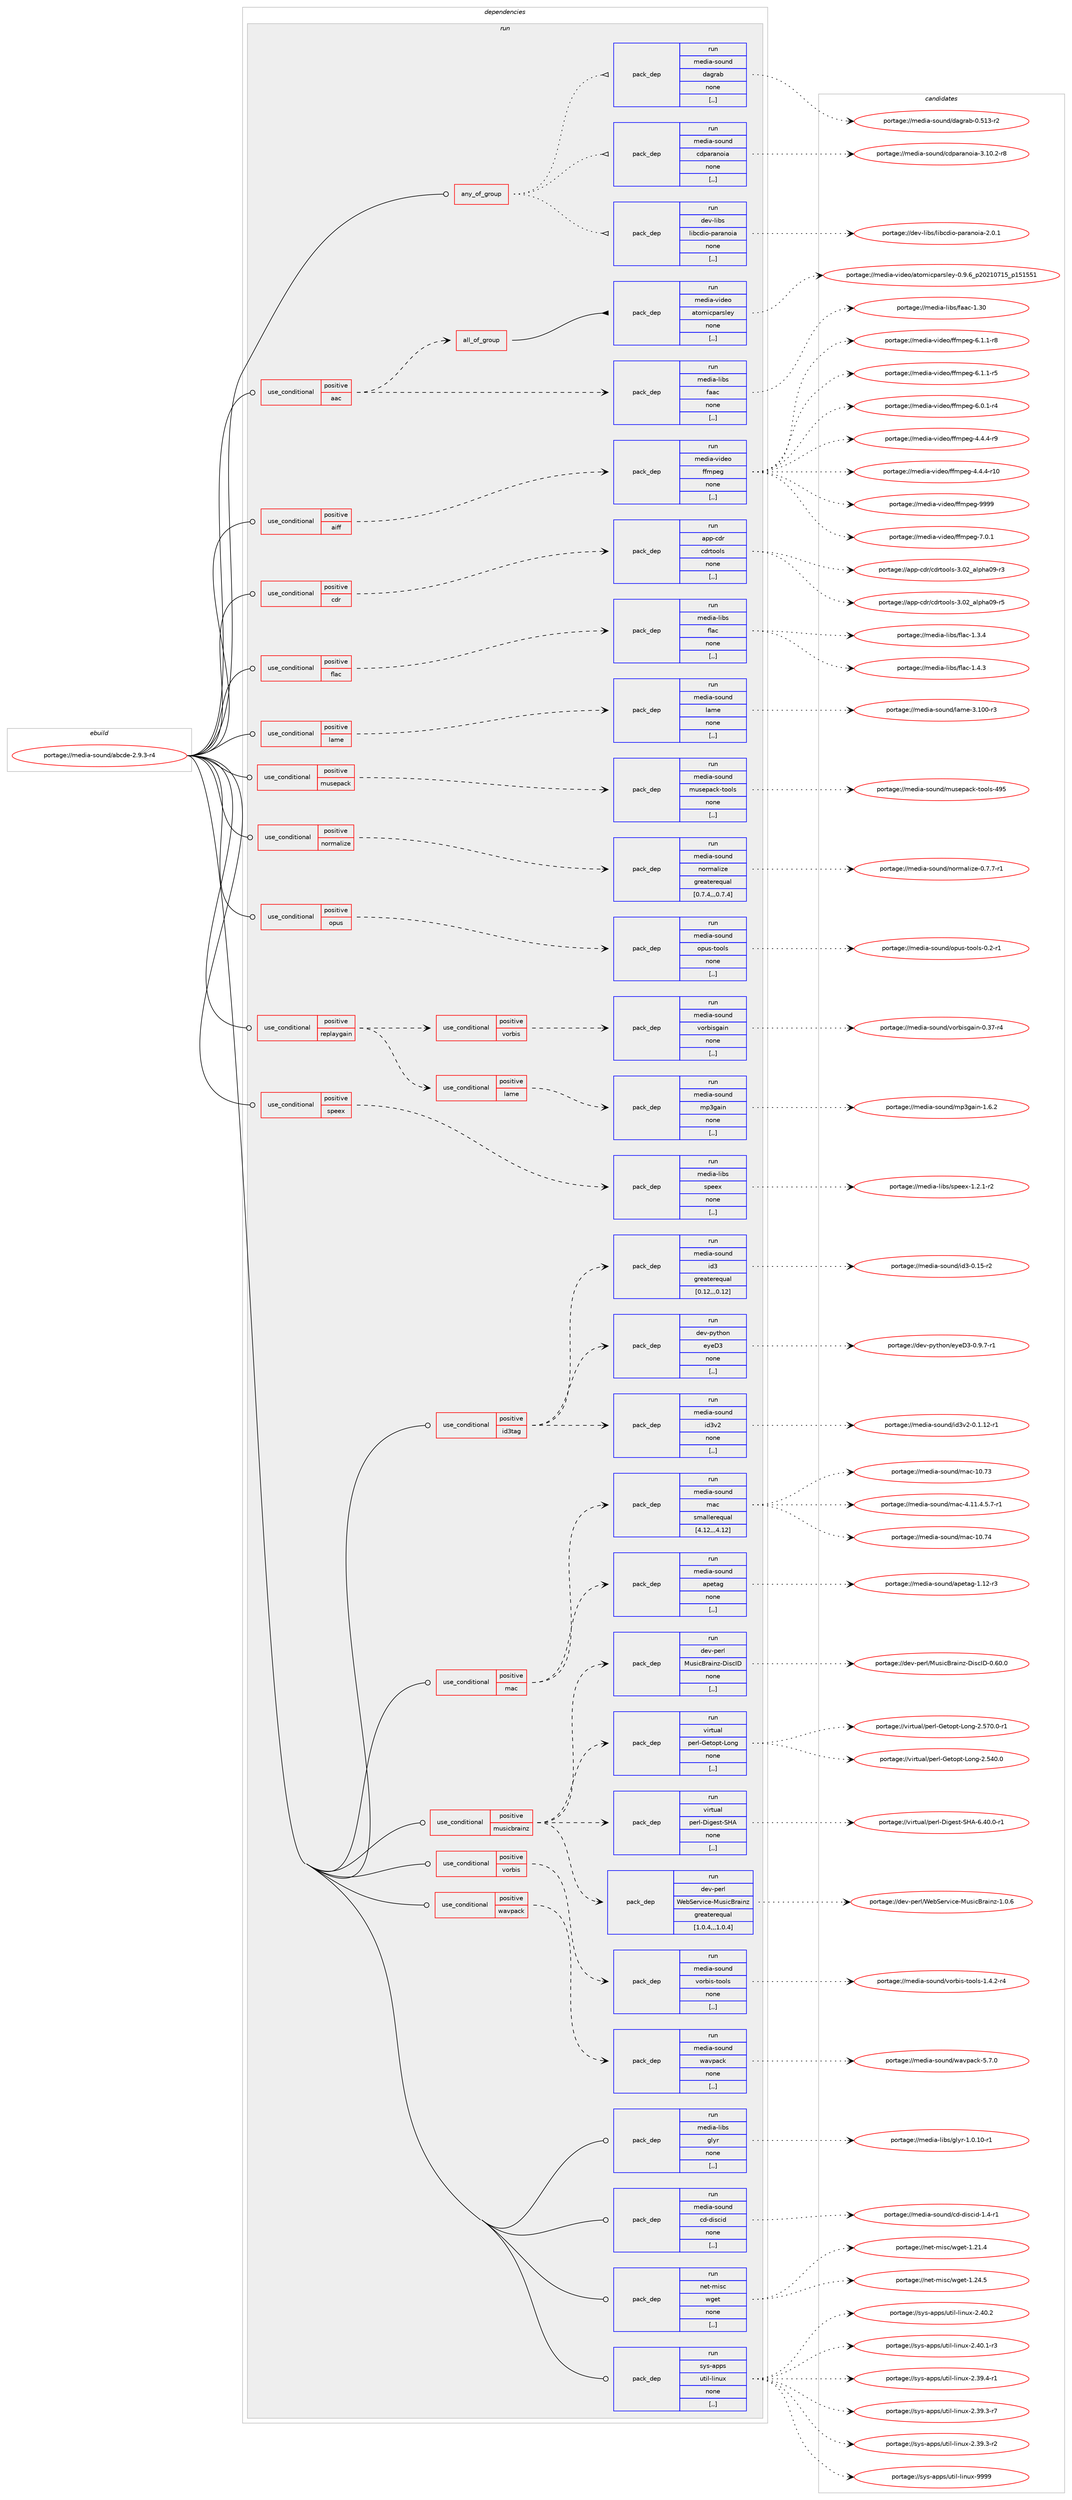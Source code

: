 digraph prolog {

# *************
# Graph options
# *************

newrank=true;
concentrate=true;
compound=true;
graph [rankdir=LR,fontname=Helvetica,fontsize=10,ranksep=1.5];#, ranksep=2.5, nodesep=0.2];
edge  [arrowhead=vee];
node  [fontname=Helvetica,fontsize=10];

# **********
# The ebuild
# **********

subgraph cluster_leftcol {
color=gray;
label=<<i>ebuild</i>>;
id [label="portage://media-sound/abcde-2.9.3-r4", color=red, width=4, href="../media-sound/abcde-2.9.3-r4.svg"];
}

# ****************
# The dependencies
# ****************

subgraph cluster_midcol {
color=gray;
label=<<i>dependencies</i>>;
subgraph cluster_compile {
fillcolor="#eeeeee";
style=filled;
label=<<i>compile</i>>;
}
subgraph cluster_compileandrun {
fillcolor="#eeeeee";
style=filled;
label=<<i>compile and run</i>>;
}
subgraph cluster_run {
fillcolor="#eeeeee";
style=filled;
label=<<i>run</i>>;
subgraph any2245 {
dependency311021 [label=<<TABLE BORDER="0" CELLBORDER="1" CELLSPACING="0" CELLPADDING="4"><TR><TD CELLPADDING="10">any_of_group</TD></TR></TABLE>>, shape=none, color=red];subgraph pack229944 {
dependency311022 [label=<<TABLE BORDER="0" CELLBORDER="1" CELLSPACING="0" CELLPADDING="4" WIDTH="220"><TR><TD ROWSPAN="6" CELLPADDING="30">pack_dep</TD></TR><TR><TD WIDTH="110">run</TD></TR><TR><TD>dev-libs</TD></TR><TR><TD>libcdio-paranoia</TD></TR><TR><TD>none</TD></TR><TR><TD>[,,]</TD></TR></TABLE>>, shape=none, color=blue];
}
dependency311021:e -> dependency311022:w [weight=20,style="dotted",arrowhead="oinv"];
subgraph pack229945 {
dependency311023 [label=<<TABLE BORDER="0" CELLBORDER="1" CELLSPACING="0" CELLPADDING="4" WIDTH="220"><TR><TD ROWSPAN="6" CELLPADDING="30">pack_dep</TD></TR><TR><TD WIDTH="110">run</TD></TR><TR><TD>media-sound</TD></TR><TR><TD>cdparanoia</TD></TR><TR><TD>none</TD></TR><TR><TD>[,,]</TD></TR></TABLE>>, shape=none, color=blue];
}
dependency311021:e -> dependency311023:w [weight=20,style="dotted",arrowhead="oinv"];
subgraph pack229946 {
dependency311024 [label=<<TABLE BORDER="0" CELLBORDER="1" CELLSPACING="0" CELLPADDING="4" WIDTH="220"><TR><TD ROWSPAN="6" CELLPADDING="30">pack_dep</TD></TR><TR><TD WIDTH="110">run</TD></TR><TR><TD>media-sound</TD></TR><TR><TD>dagrab</TD></TR><TR><TD>none</TD></TR><TR><TD>[,,]</TD></TR></TABLE>>, shape=none, color=blue];
}
dependency311021:e -> dependency311024:w [weight=20,style="dotted",arrowhead="oinv"];
}
id:e -> dependency311021:w [weight=20,style="solid",arrowhead="odot"];
subgraph cond78661 {
dependency311025 [label=<<TABLE BORDER="0" CELLBORDER="1" CELLSPACING="0" CELLPADDING="4"><TR><TD ROWSPAN="3" CELLPADDING="10">use_conditional</TD></TR><TR><TD>positive</TD></TR><TR><TD>aac</TD></TR></TABLE>>, shape=none, color=red];
subgraph pack229947 {
dependency311026 [label=<<TABLE BORDER="0" CELLBORDER="1" CELLSPACING="0" CELLPADDING="4" WIDTH="220"><TR><TD ROWSPAN="6" CELLPADDING="30">pack_dep</TD></TR><TR><TD WIDTH="110">run</TD></TR><TR><TD>media-libs</TD></TR><TR><TD>faac</TD></TR><TR><TD>none</TD></TR><TR><TD>[,,]</TD></TR></TABLE>>, shape=none, color=blue];
}
dependency311025:e -> dependency311026:w [weight=20,style="dashed",arrowhead="vee"];
subgraph all174 {
dependency311027 [label=<<TABLE BORDER="0" CELLBORDER="1" CELLSPACING="0" CELLPADDING="4"><TR><TD CELLPADDING="10">all_of_group</TD></TR></TABLE>>, shape=none, color=red];subgraph pack229948 {
dependency311028 [label=<<TABLE BORDER="0" CELLBORDER="1" CELLSPACING="0" CELLPADDING="4" WIDTH="220"><TR><TD ROWSPAN="6" CELLPADDING="30">pack_dep</TD></TR><TR><TD WIDTH="110">run</TD></TR><TR><TD>media-video</TD></TR><TR><TD>atomicparsley</TD></TR><TR><TD>none</TD></TR><TR><TD>[,,]</TD></TR></TABLE>>, shape=none, color=blue];
}
dependency311027:e -> dependency311028:w [weight=20,style="solid",arrowhead="inv"];
}
dependency311025:e -> dependency311027:w [weight=20,style="dashed",arrowhead="vee"];
}
id:e -> dependency311025:w [weight=20,style="solid",arrowhead="odot"];
subgraph cond78662 {
dependency311029 [label=<<TABLE BORDER="0" CELLBORDER="1" CELLSPACING="0" CELLPADDING="4"><TR><TD ROWSPAN="3" CELLPADDING="10">use_conditional</TD></TR><TR><TD>positive</TD></TR><TR><TD>aiff</TD></TR></TABLE>>, shape=none, color=red];
subgraph pack229949 {
dependency311030 [label=<<TABLE BORDER="0" CELLBORDER="1" CELLSPACING="0" CELLPADDING="4" WIDTH="220"><TR><TD ROWSPAN="6" CELLPADDING="30">pack_dep</TD></TR><TR><TD WIDTH="110">run</TD></TR><TR><TD>media-video</TD></TR><TR><TD>ffmpeg</TD></TR><TR><TD>none</TD></TR><TR><TD>[,,]</TD></TR></TABLE>>, shape=none, color=blue];
}
dependency311029:e -> dependency311030:w [weight=20,style="dashed",arrowhead="vee"];
}
id:e -> dependency311029:w [weight=20,style="solid",arrowhead="odot"];
subgraph cond78663 {
dependency311031 [label=<<TABLE BORDER="0" CELLBORDER="1" CELLSPACING="0" CELLPADDING="4"><TR><TD ROWSPAN="3" CELLPADDING="10">use_conditional</TD></TR><TR><TD>positive</TD></TR><TR><TD>cdr</TD></TR></TABLE>>, shape=none, color=red];
subgraph pack229950 {
dependency311032 [label=<<TABLE BORDER="0" CELLBORDER="1" CELLSPACING="0" CELLPADDING="4" WIDTH="220"><TR><TD ROWSPAN="6" CELLPADDING="30">pack_dep</TD></TR><TR><TD WIDTH="110">run</TD></TR><TR><TD>app-cdr</TD></TR><TR><TD>cdrtools</TD></TR><TR><TD>none</TD></TR><TR><TD>[,,]</TD></TR></TABLE>>, shape=none, color=blue];
}
dependency311031:e -> dependency311032:w [weight=20,style="dashed",arrowhead="vee"];
}
id:e -> dependency311031:w [weight=20,style="solid",arrowhead="odot"];
subgraph cond78664 {
dependency311033 [label=<<TABLE BORDER="0" CELLBORDER="1" CELLSPACING="0" CELLPADDING="4"><TR><TD ROWSPAN="3" CELLPADDING="10">use_conditional</TD></TR><TR><TD>positive</TD></TR><TR><TD>flac</TD></TR></TABLE>>, shape=none, color=red];
subgraph pack229951 {
dependency311034 [label=<<TABLE BORDER="0" CELLBORDER="1" CELLSPACING="0" CELLPADDING="4" WIDTH="220"><TR><TD ROWSPAN="6" CELLPADDING="30">pack_dep</TD></TR><TR><TD WIDTH="110">run</TD></TR><TR><TD>media-libs</TD></TR><TR><TD>flac</TD></TR><TR><TD>none</TD></TR><TR><TD>[,,]</TD></TR></TABLE>>, shape=none, color=blue];
}
dependency311033:e -> dependency311034:w [weight=20,style="dashed",arrowhead="vee"];
}
id:e -> dependency311033:w [weight=20,style="solid",arrowhead="odot"];
subgraph cond78665 {
dependency311035 [label=<<TABLE BORDER="0" CELLBORDER="1" CELLSPACING="0" CELLPADDING="4"><TR><TD ROWSPAN="3" CELLPADDING="10">use_conditional</TD></TR><TR><TD>positive</TD></TR><TR><TD>id3tag</TD></TR></TABLE>>, shape=none, color=red];
subgraph pack229952 {
dependency311036 [label=<<TABLE BORDER="0" CELLBORDER="1" CELLSPACING="0" CELLPADDING="4" WIDTH="220"><TR><TD ROWSPAN="6" CELLPADDING="30">pack_dep</TD></TR><TR><TD WIDTH="110">run</TD></TR><TR><TD>dev-python</TD></TR><TR><TD>eyeD3</TD></TR><TR><TD>none</TD></TR><TR><TD>[,,]</TD></TR></TABLE>>, shape=none, color=blue];
}
dependency311035:e -> dependency311036:w [weight=20,style="dashed",arrowhead="vee"];
subgraph pack229953 {
dependency311037 [label=<<TABLE BORDER="0" CELLBORDER="1" CELLSPACING="0" CELLPADDING="4" WIDTH="220"><TR><TD ROWSPAN="6" CELLPADDING="30">pack_dep</TD></TR><TR><TD WIDTH="110">run</TD></TR><TR><TD>media-sound</TD></TR><TR><TD>id3</TD></TR><TR><TD>greaterequal</TD></TR><TR><TD>[0.12,,,0.12]</TD></TR></TABLE>>, shape=none, color=blue];
}
dependency311035:e -> dependency311037:w [weight=20,style="dashed",arrowhead="vee"];
subgraph pack229954 {
dependency311038 [label=<<TABLE BORDER="0" CELLBORDER="1" CELLSPACING="0" CELLPADDING="4" WIDTH="220"><TR><TD ROWSPAN="6" CELLPADDING="30">pack_dep</TD></TR><TR><TD WIDTH="110">run</TD></TR><TR><TD>media-sound</TD></TR><TR><TD>id3v2</TD></TR><TR><TD>none</TD></TR><TR><TD>[,,]</TD></TR></TABLE>>, shape=none, color=blue];
}
dependency311035:e -> dependency311038:w [weight=20,style="dashed",arrowhead="vee"];
}
id:e -> dependency311035:w [weight=20,style="solid",arrowhead="odot"];
subgraph cond78666 {
dependency311039 [label=<<TABLE BORDER="0" CELLBORDER="1" CELLSPACING="0" CELLPADDING="4"><TR><TD ROWSPAN="3" CELLPADDING="10">use_conditional</TD></TR><TR><TD>positive</TD></TR><TR><TD>lame</TD></TR></TABLE>>, shape=none, color=red];
subgraph pack229955 {
dependency311040 [label=<<TABLE BORDER="0" CELLBORDER="1" CELLSPACING="0" CELLPADDING="4" WIDTH="220"><TR><TD ROWSPAN="6" CELLPADDING="30">pack_dep</TD></TR><TR><TD WIDTH="110">run</TD></TR><TR><TD>media-sound</TD></TR><TR><TD>lame</TD></TR><TR><TD>none</TD></TR><TR><TD>[,,]</TD></TR></TABLE>>, shape=none, color=blue];
}
dependency311039:e -> dependency311040:w [weight=20,style="dashed",arrowhead="vee"];
}
id:e -> dependency311039:w [weight=20,style="solid",arrowhead="odot"];
subgraph cond78667 {
dependency311041 [label=<<TABLE BORDER="0" CELLBORDER="1" CELLSPACING="0" CELLPADDING="4"><TR><TD ROWSPAN="3" CELLPADDING="10">use_conditional</TD></TR><TR><TD>positive</TD></TR><TR><TD>mac</TD></TR></TABLE>>, shape=none, color=red];
subgraph pack229956 {
dependency311042 [label=<<TABLE BORDER="0" CELLBORDER="1" CELLSPACING="0" CELLPADDING="4" WIDTH="220"><TR><TD ROWSPAN="6" CELLPADDING="30">pack_dep</TD></TR><TR><TD WIDTH="110">run</TD></TR><TR><TD>media-sound</TD></TR><TR><TD>apetag</TD></TR><TR><TD>none</TD></TR><TR><TD>[,,]</TD></TR></TABLE>>, shape=none, color=blue];
}
dependency311041:e -> dependency311042:w [weight=20,style="dashed",arrowhead="vee"];
subgraph pack229957 {
dependency311043 [label=<<TABLE BORDER="0" CELLBORDER="1" CELLSPACING="0" CELLPADDING="4" WIDTH="220"><TR><TD ROWSPAN="6" CELLPADDING="30">pack_dep</TD></TR><TR><TD WIDTH="110">run</TD></TR><TR><TD>media-sound</TD></TR><TR><TD>mac</TD></TR><TR><TD>smallerequal</TD></TR><TR><TD>[4.12,,,4.12]</TD></TR></TABLE>>, shape=none, color=blue];
}
dependency311041:e -> dependency311043:w [weight=20,style="dashed",arrowhead="vee"];
}
id:e -> dependency311041:w [weight=20,style="solid",arrowhead="odot"];
subgraph cond78668 {
dependency311044 [label=<<TABLE BORDER="0" CELLBORDER="1" CELLSPACING="0" CELLPADDING="4"><TR><TD ROWSPAN="3" CELLPADDING="10">use_conditional</TD></TR><TR><TD>positive</TD></TR><TR><TD>musepack</TD></TR></TABLE>>, shape=none, color=red];
subgraph pack229958 {
dependency311045 [label=<<TABLE BORDER="0" CELLBORDER="1" CELLSPACING="0" CELLPADDING="4" WIDTH="220"><TR><TD ROWSPAN="6" CELLPADDING="30">pack_dep</TD></TR><TR><TD WIDTH="110">run</TD></TR><TR><TD>media-sound</TD></TR><TR><TD>musepack-tools</TD></TR><TR><TD>none</TD></TR><TR><TD>[,,]</TD></TR></TABLE>>, shape=none, color=blue];
}
dependency311044:e -> dependency311045:w [weight=20,style="dashed",arrowhead="vee"];
}
id:e -> dependency311044:w [weight=20,style="solid",arrowhead="odot"];
subgraph cond78669 {
dependency311046 [label=<<TABLE BORDER="0" CELLBORDER="1" CELLSPACING="0" CELLPADDING="4"><TR><TD ROWSPAN="3" CELLPADDING="10">use_conditional</TD></TR><TR><TD>positive</TD></TR><TR><TD>musicbrainz</TD></TR></TABLE>>, shape=none, color=red];
subgraph pack229959 {
dependency311047 [label=<<TABLE BORDER="0" CELLBORDER="1" CELLSPACING="0" CELLPADDING="4" WIDTH="220"><TR><TD ROWSPAN="6" CELLPADDING="30">pack_dep</TD></TR><TR><TD WIDTH="110">run</TD></TR><TR><TD>dev-perl</TD></TR><TR><TD>MusicBrainz-DiscID</TD></TR><TR><TD>none</TD></TR><TR><TD>[,,]</TD></TR></TABLE>>, shape=none, color=blue];
}
dependency311046:e -> dependency311047:w [weight=20,style="dashed",arrowhead="vee"];
subgraph pack229960 {
dependency311048 [label=<<TABLE BORDER="0" CELLBORDER="1" CELLSPACING="0" CELLPADDING="4" WIDTH="220"><TR><TD ROWSPAN="6" CELLPADDING="30">pack_dep</TD></TR><TR><TD WIDTH="110">run</TD></TR><TR><TD>dev-perl</TD></TR><TR><TD>WebService-MusicBrainz</TD></TR><TR><TD>greaterequal</TD></TR><TR><TD>[1.0.4,,,1.0.4]</TD></TR></TABLE>>, shape=none, color=blue];
}
dependency311046:e -> dependency311048:w [weight=20,style="dashed",arrowhead="vee"];
subgraph pack229961 {
dependency311049 [label=<<TABLE BORDER="0" CELLBORDER="1" CELLSPACING="0" CELLPADDING="4" WIDTH="220"><TR><TD ROWSPAN="6" CELLPADDING="30">pack_dep</TD></TR><TR><TD WIDTH="110">run</TD></TR><TR><TD>virtual</TD></TR><TR><TD>perl-Digest-SHA</TD></TR><TR><TD>none</TD></TR><TR><TD>[,,]</TD></TR></TABLE>>, shape=none, color=blue];
}
dependency311046:e -> dependency311049:w [weight=20,style="dashed",arrowhead="vee"];
subgraph pack229962 {
dependency311050 [label=<<TABLE BORDER="0" CELLBORDER="1" CELLSPACING="0" CELLPADDING="4" WIDTH="220"><TR><TD ROWSPAN="6" CELLPADDING="30">pack_dep</TD></TR><TR><TD WIDTH="110">run</TD></TR><TR><TD>virtual</TD></TR><TR><TD>perl-Getopt-Long</TD></TR><TR><TD>none</TD></TR><TR><TD>[,,]</TD></TR></TABLE>>, shape=none, color=blue];
}
dependency311046:e -> dependency311050:w [weight=20,style="dashed",arrowhead="vee"];
}
id:e -> dependency311046:w [weight=20,style="solid",arrowhead="odot"];
subgraph cond78670 {
dependency311051 [label=<<TABLE BORDER="0" CELLBORDER="1" CELLSPACING="0" CELLPADDING="4"><TR><TD ROWSPAN="3" CELLPADDING="10">use_conditional</TD></TR><TR><TD>positive</TD></TR><TR><TD>normalize</TD></TR></TABLE>>, shape=none, color=red];
subgraph pack229963 {
dependency311052 [label=<<TABLE BORDER="0" CELLBORDER="1" CELLSPACING="0" CELLPADDING="4" WIDTH="220"><TR><TD ROWSPAN="6" CELLPADDING="30">pack_dep</TD></TR><TR><TD WIDTH="110">run</TD></TR><TR><TD>media-sound</TD></TR><TR><TD>normalize</TD></TR><TR><TD>greaterequal</TD></TR><TR><TD>[0.7.4,,,0.7.4]</TD></TR></TABLE>>, shape=none, color=blue];
}
dependency311051:e -> dependency311052:w [weight=20,style="dashed",arrowhead="vee"];
}
id:e -> dependency311051:w [weight=20,style="solid",arrowhead="odot"];
subgraph cond78671 {
dependency311053 [label=<<TABLE BORDER="0" CELLBORDER="1" CELLSPACING="0" CELLPADDING="4"><TR><TD ROWSPAN="3" CELLPADDING="10">use_conditional</TD></TR><TR><TD>positive</TD></TR><TR><TD>opus</TD></TR></TABLE>>, shape=none, color=red];
subgraph pack229964 {
dependency311054 [label=<<TABLE BORDER="0" CELLBORDER="1" CELLSPACING="0" CELLPADDING="4" WIDTH="220"><TR><TD ROWSPAN="6" CELLPADDING="30">pack_dep</TD></TR><TR><TD WIDTH="110">run</TD></TR><TR><TD>media-sound</TD></TR><TR><TD>opus-tools</TD></TR><TR><TD>none</TD></TR><TR><TD>[,,]</TD></TR></TABLE>>, shape=none, color=blue];
}
dependency311053:e -> dependency311054:w [weight=20,style="dashed",arrowhead="vee"];
}
id:e -> dependency311053:w [weight=20,style="solid",arrowhead="odot"];
subgraph cond78672 {
dependency311055 [label=<<TABLE BORDER="0" CELLBORDER="1" CELLSPACING="0" CELLPADDING="4"><TR><TD ROWSPAN="3" CELLPADDING="10">use_conditional</TD></TR><TR><TD>positive</TD></TR><TR><TD>replaygain</TD></TR></TABLE>>, shape=none, color=red];
subgraph cond78673 {
dependency311056 [label=<<TABLE BORDER="0" CELLBORDER="1" CELLSPACING="0" CELLPADDING="4"><TR><TD ROWSPAN="3" CELLPADDING="10">use_conditional</TD></TR><TR><TD>positive</TD></TR><TR><TD>lame</TD></TR></TABLE>>, shape=none, color=red];
subgraph pack229965 {
dependency311057 [label=<<TABLE BORDER="0" CELLBORDER="1" CELLSPACING="0" CELLPADDING="4" WIDTH="220"><TR><TD ROWSPAN="6" CELLPADDING="30">pack_dep</TD></TR><TR><TD WIDTH="110">run</TD></TR><TR><TD>media-sound</TD></TR><TR><TD>mp3gain</TD></TR><TR><TD>none</TD></TR><TR><TD>[,,]</TD></TR></TABLE>>, shape=none, color=blue];
}
dependency311056:e -> dependency311057:w [weight=20,style="dashed",arrowhead="vee"];
}
dependency311055:e -> dependency311056:w [weight=20,style="dashed",arrowhead="vee"];
subgraph cond78674 {
dependency311058 [label=<<TABLE BORDER="0" CELLBORDER="1" CELLSPACING="0" CELLPADDING="4"><TR><TD ROWSPAN="3" CELLPADDING="10">use_conditional</TD></TR><TR><TD>positive</TD></TR><TR><TD>vorbis</TD></TR></TABLE>>, shape=none, color=red];
subgraph pack229966 {
dependency311059 [label=<<TABLE BORDER="0" CELLBORDER="1" CELLSPACING="0" CELLPADDING="4" WIDTH="220"><TR><TD ROWSPAN="6" CELLPADDING="30">pack_dep</TD></TR><TR><TD WIDTH="110">run</TD></TR><TR><TD>media-sound</TD></TR><TR><TD>vorbisgain</TD></TR><TR><TD>none</TD></TR><TR><TD>[,,]</TD></TR></TABLE>>, shape=none, color=blue];
}
dependency311058:e -> dependency311059:w [weight=20,style="dashed",arrowhead="vee"];
}
dependency311055:e -> dependency311058:w [weight=20,style="dashed",arrowhead="vee"];
}
id:e -> dependency311055:w [weight=20,style="solid",arrowhead="odot"];
subgraph cond78675 {
dependency311060 [label=<<TABLE BORDER="0" CELLBORDER="1" CELLSPACING="0" CELLPADDING="4"><TR><TD ROWSPAN="3" CELLPADDING="10">use_conditional</TD></TR><TR><TD>positive</TD></TR><TR><TD>speex</TD></TR></TABLE>>, shape=none, color=red];
subgraph pack229967 {
dependency311061 [label=<<TABLE BORDER="0" CELLBORDER="1" CELLSPACING="0" CELLPADDING="4" WIDTH="220"><TR><TD ROWSPAN="6" CELLPADDING="30">pack_dep</TD></TR><TR><TD WIDTH="110">run</TD></TR><TR><TD>media-libs</TD></TR><TR><TD>speex</TD></TR><TR><TD>none</TD></TR><TR><TD>[,,]</TD></TR></TABLE>>, shape=none, color=blue];
}
dependency311060:e -> dependency311061:w [weight=20,style="dashed",arrowhead="vee"];
}
id:e -> dependency311060:w [weight=20,style="solid",arrowhead="odot"];
subgraph cond78676 {
dependency311062 [label=<<TABLE BORDER="0" CELLBORDER="1" CELLSPACING="0" CELLPADDING="4"><TR><TD ROWSPAN="3" CELLPADDING="10">use_conditional</TD></TR><TR><TD>positive</TD></TR><TR><TD>vorbis</TD></TR></TABLE>>, shape=none, color=red];
subgraph pack229968 {
dependency311063 [label=<<TABLE BORDER="0" CELLBORDER="1" CELLSPACING="0" CELLPADDING="4" WIDTH="220"><TR><TD ROWSPAN="6" CELLPADDING="30">pack_dep</TD></TR><TR><TD WIDTH="110">run</TD></TR><TR><TD>media-sound</TD></TR><TR><TD>vorbis-tools</TD></TR><TR><TD>none</TD></TR><TR><TD>[,,]</TD></TR></TABLE>>, shape=none, color=blue];
}
dependency311062:e -> dependency311063:w [weight=20,style="dashed",arrowhead="vee"];
}
id:e -> dependency311062:w [weight=20,style="solid",arrowhead="odot"];
subgraph cond78677 {
dependency311064 [label=<<TABLE BORDER="0" CELLBORDER="1" CELLSPACING="0" CELLPADDING="4"><TR><TD ROWSPAN="3" CELLPADDING="10">use_conditional</TD></TR><TR><TD>positive</TD></TR><TR><TD>wavpack</TD></TR></TABLE>>, shape=none, color=red];
subgraph pack229969 {
dependency311065 [label=<<TABLE BORDER="0" CELLBORDER="1" CELLSPACING="0" CELLPADDING="4" WIDTH="220"><TR><TD ROWSPAN="6" CELLPADDING="30">pack_dep</TD></TR><TR><TD WIDTH="110">run</TD></TR><TR><TD>media-sound</TD></TR><TR><TD>wavpack</TD></TR><TR><TD>none</TD></TR><TR><TD>[,,]</TD></TR></TABLE>>, shape=none, color=blue];
}
dependency311064:e -> dependency311065:w [weight=20,style="dashed",arrowhead="vee"];
}
id:e -> dependency311064:w [weight=20,style="solid",arrowhead="odot"];
subgraph pack229970 {
dependency311066 [label=<<TABLE BORDER="0" CELLBORDER="1" CELLSPACING="0" CELLPADDING="4" WIDTH="220"><TR><TD ROWSPAN="6" CELLPADDING="30">pack_dep</TD></TR><TR><TD WIDTH="110">run</TD></TR><TR><TD>media-libs</TD></TR><TR><TD>glyr</TD></TR><TR><TD>none</TD></TR><TR><TD>[,,]</TD></TR></TABLE>>, shape=none, color=blue];
}
id:e -> dependency311066:w [weight=20,style="solid",arrowhead="odot"];
subgraph pack229971 {
dependency311067 [label=<<TABLE BORDER="0" CELLBORDER="1" CELLSPACING="0" CELLPADDING="4" WIDTH="220"><TR><TD ROWSPAN="6" CELLPADDING="30">pack_dep</TD></TR><TR><TD WIDTH="110">run</TD></TR><TR><TD>media-sound</TD></TR><TR><TD>cd-discid</TD></TR><TR><TD>none</TD></TR><TR><TD>[,,]</TD></TR></TABLE>>, shape=none, color=blue];
}
id:e -> dependency311067:w [weight=20,style="solid",arrowhead="odot"];
subgraph pack229972 {
dependency311068 [label=<<TABLE BORDER="0" CELLBORDER="1" CELLSPACING="0" CELLPADDING="4" WIDTH="220"><TR><TD ROWSPAN="6" CELLPADDING="30">pack_dep</TD></TR><TR><TD WIDTH="110">run</TD></TR><TR><TD>net-misc</TD></TR><TR><TD>wget</TD></TR><TR><TD>none</TD></TR><TR><TD>[,,]</TD></TR></TABLE>>, shape=none, color=blue];
}
id:e -> dependency311068:w [weight=20,style="solid",arrowhead="odot"];
subgraph pack229973 {
dependency311069 [label=<<TABLE BORDER="0" CELLBORDER="1" CELLSPACING="0" CELLPADDING="4" WIDTH="220"><TR><TD ROWSPAN="6" CELLPADDING="30">pack_dep</TD></TR><TR><TD WIDTH="110">run</TD></TR><TR><TD>sys-apps</TD></TR><TR><TD>util-linux</TD></TR><TR><TD>none</TD></TR><TR><TD>[,,]</TD></TR></TABLE>>, shape=none, color=blue];
}
id:e -> dependency311069:w [weight=20,style="solid",arrowhead="odot"];
}
}

# **************
# The candidates
# **************

subgraph cluster_choices {
rank=same;
color=gray;
label=<<i>candidates</i>>;

subgraph choice229944 {
color=black;
nodesep=1;
choice100101118451081059811547108105989910010511145112971149711011110597455046484649 [label="portage://dev-libs/libcdio-paranoia-2.0.1", color=red, width=4,href="../dev-libs/libcdio-paranoia-2.0.1.svg"];
dependency311022:e -> choice100101118451081059811547108105989910010511145112971149711011110597455046484649:w [style=dotted,weight="100"];
}
subgraph choice229945 {
color=black;
nodesep=1;
choice10910110010597451151111171101004799100112971149711011110597455146494846504511456 [label="portage://media-sound/cdparanoia-3.10.2-r8", color=red, width=4,href="../media-sound/cdparanoia-3.10.2-r8.svg"];
dependency311023:e -> choice10910110010597451151111171101004799100112971149711011110597455146494846504511456:w [style=dotted,weight="100"];
}
subgraph choice229946 {
color=black;
nodesep=1;
choice1091011001059745115111117110100471009710311497984548465349514511450 [label="portage://media-sound/dagrab-0.513-r2", color=red, width=4,href="../media-sound/dagrab-0.513-r2.svg"];
dependency311024:e -> choice1091011001059745115111117110100471009710311497984548465349514511450:w [style=dotted,weight="100"];
}
subgraph choice229947 {
color=black;
nodesep=1;
choice109101100105974510810598115471029797994549465148 [label="portage://media-libs/faac-1.30", color=red, width=4,href="../media-libs/faac-1.30.svg"];
dependency311026:e -> choice109101100105974510810598115471029797994549465148:w [style=dotted,weight="100"];
}
subgraph choice229948 {
color=black;
nodesep=1;
choice10910110010597451181051001011114797116111109105991129711411510810112145484657465495112504850494855495395112495349535349 [label="portage://media-video/atomicparsley-0.9.6_p20210715_p151551", color=red, width=4,href="../media-video/atomicparsley-0.9.6_p20210715_p151551.svg"];
dependency311028:e -> choice10910110010597451181051001011114797116111109105991129711411510810112145484657465495112504850494855495395112495349535349:w [style=dotted,weight="100"];
}
subgraph choice229949 {
color=black;
nodesep=1;
choice1091011001059745118105100101111471021021091121011034557575757 [label="portage://media-video/ffmpeg-9999", color=red, width=4,href="../media-video/ffmpeg-9999.svg"];
choice109101100105974511810510010111147102102109112101103455546484649 [label="portage://media-video/ffmpeg-7.0.1", color=red, width=4,href="../media-video/ffmpeg-7.0.1.svg"];
choice1091011001059745118105100101111471021021091121011034554464946494511456 [label="portage://media-video/ffmpeg-6.1.1-r8", color=red, width=4,href="../media-video/ffmpeg-6.1.1-r8.svg"];
choice1091011001059745118105100101111471021021091121011034554464946494511453 [label="portage://media-video/ffmpeg-6.1.1-r5", color=red, width=4,href="../media-video/ffmpeg-6.1.1-r5.svg"];
choice1091011001059745118105100101111471021021091121011034554464846494511452 [label="portage://media-video/ffmpeg-6.0.1-r4", color=red, width=4,href="../media-video/ffmpeg-6.0.1-r4.svg"];
choice1091011001059745118105100101111471021021091121011034552465246524511457 [label="portage://media-video/ffmpeg-4.4.4-r9", color=red, width=4,href="../media-video/ffmpeg-4.4.4-r9.svg"];
choice109101100105974511810510010111147102102109112101103455246524652451144948 [label="portage://media-video/ffmpeg-4.4.4-r10", color=red, width=4,href="../media-video/ffmpeg-4.4.4-r10.svg"];
dependency311030:e -> choice1091011001059745118105100101111471021021091121011034557575757:w [style=dotted,weight="100"];
dependency311030:e -> choice109101100105974511810510010111147102102109112101103455546484649:w [style=dotted,weight="100"];
dependency311030:e -> choice1091011001059745118105100101111471021021091121011034554464946494511456:w [style=dotted,weight="100"];
dependency311030:e -> choice1091011001059745118105100101111471021021091121011034554464946494511453:w [style=dotted,weight="100"];
dependency311030:e -> choice1091011001059745118105100101111471021021091121011034554464846494511452:w [style=dotted,weight="100"];
dependency311030:e -> choice1091011001059745118105100101111471021021091121011034552465246524511457:w [style=dotted,weight="100"];
dependency311030:e -> choice109101100105974511810510010111147102102109112101103455246524652451144948:w [style=dotted,weight="100"];
}
subgraph choice229950 {
color=black;
nodesep=1;
choice9711211245991001144799100114116111111108115455146485095971081121049748574511453 [label="portage://app-cdr/cdrtools-3.02_alpha09-r5", color=red, width=4,href="../app-cdr/cdrtools-3.02_alpha09-r5.svg"];
choice9711211245991001144799100114116111111108115455146485095971081121049748574511451 [label="portage://app-cdr/cdrtools-3.02_alpha09-r3", color=red, width=4,href="../app-cdr/cdrtools-3.02_alpha09-r3.svg"];
dependency311032:e -> choice9711211245991001144799100114116111111108115455146485095971081121049748574511453:w [style=dotted,weight="100"];
dependency311032:e -> choice9711211245991001144799100114116111111108115455146485095971081121049748574511451:w [style=dotted,weight="100"];
}
subgraph choice229951 {
color=black;
nodesep=1;
choice109101100105974510810598115471021089799454946524651 [label="portage://media-libs/flac-1.4.3", color=red, width=4,href="../media-libs/flac-1.4.3.svg"];
choice109101100105974510810598115471021089799454946514652 [label="portage://media-libs/flac-1.3.4", color=red, width=4,href="../media-libs/flac-1.3.4.svg"];
dependency311034:e -> choice109101100105974510810598115471021089799454946524651:w [style=dotted,weight="100"];
dependency311034:e -> choice109101100105974510810598115471021089799454946514652:w [style=dotted,weight="100"];
}
subgraph choice229952 {
color=black;
nodesep=1;
choice100101118451121211161041111104710112110168514548465746554511449 [label="portage://dev-python/eyeD3-0.9.7-r1", color=red, width=4,href="../dev-python/eyeD3-0.9.7-r1.svg"];
dependency311036:e -> choice100101118451121211161041111104710112110168514548465746554511449:w [style=dotted,weight="100"];
}
subgraph choice229953 {
color=black;
nodesep=1;
choice1091011001059745115111117110100471051005145484649534511450 [label="portage://media-sound/id3-0.15-r2", color=red, width=4,href="../media-sound/id3-0.15-r2.svg"];
dependency311037:e -> choice1091011001059745115111117110100471051005145484649534511450:w [style=dotted,weight="100"];
}
subgraph choice229954 {
color=black;
nodesep=1;
choice1091011001059745115111117110100471051005111850454846494649504511449 [label="portage://media-sound/id3v2-0.1.12-r1", color=red, width=4,href="../media-sound/id3v2-0.1.12-r1.svg"];
dependency311038:e -> choice1091011001059745115111117110100471051005111850454846494649504511449:w [style=dotted,weight="100"];
}
subgraph choice229955 {
color=black;
nodesep=1;
choice109101100105974511511111711010047108971091014551464948484511451 [label="portage://media-sound/lame-3.100-r3", color=red, width=4,href="../media-sound/lame-3.100-r3.svg"];
dependency311040:e -> choice109101100105974511511111711010047108971091014551464948484511451:w [style=dotted,weight="100"];
}
subgraph choice229956 {
color=black;
nodesep=1;
choice109101100105974511511111711010047971121011169710345494649504511451 [label="portage://media-sound/apetag-1.12-r3", color=red, width=4,href="../media-sound/apetag-1.12-r3.svg"];
dependency311042:e -> choice109101100105974511511111711010047971121011169710345494649504511451:w [style=dotted,weight="100"];
}
subgraph choice229957 {
color=black;
nodesep=1;
choice1091011001059745115111117110100471099799454948465552 [label="portage://media-sound/mac-10.74", color=red, width=4,href="../media-sound/mac-10.74.svg"];
choice1091011001059745115111117110100471099799454948465551 [label="portage://media-sound/mac-10.73", color=red, width=4,href="../media-sound/mac-10.73.svg"];
choice109101100105974511511111711010047109979945524649494652465346554511449 [label="portage://media-sound/mac-4.11.4.5.7-r1", color=red, width=4,href="../media-sound/mac-4.11.4.5.7-r1.svg"];
dependency311043:e -> choice1091011001059745115111117110100471099799454948465552:w [style=dotted,weight="100"];
dependency311043:e -> choice1091011001059745115111117110100471099799454948465551:w [style=dotted,weight="100"];
dependency311043:e -> choice109101100105974511511111711010047109979945524649494652465346554511449:w [style=dotted,weight="100"];
}
subgraph choice229958 {
color=black;
nodesep=1;
choice10910110010597451151111171101004710911711510111297991074511611111110811545525753 [label="portage://media-sound/musepack-tools-495", color=red, width=4,href="../media-sound/musepack-tools-495.svg"];
dependency311045:e -> choice10910110010597451151111171101004710911711510111297991074511611111110811545525753:w [style=dotted,weight="100"];
}
subgraph choice229959 {
color=black;
nodesep=1;
choice100101118451121011141084777117115105996611497105110122456810511599736845484654484648 [label="portage://dev-perl/MusicBrainz-DiscID-0.60.0", color=red, width=4,href="../dev-perl/MusicBrainz-DiscID-0.60.0.svg"];
dependency311047:e -> choice100101118451121011141084777117115105996611497105110122456810511599736845484654484648:w [style=dotted,weight="100"];
}
subgraph choice229960 {
color=black;
nodesep=1;
choice1001011184511210111410847871019883101114118105991014577117115105996611497105110122454946484654 [label="portage://dev-perl/WebService-MusicBrainz-1.0.6", color=red, width=4,href="../dev-perl/WebService-MusicBrainz-1.0.6.svg"];
dependency311048:e -> choice1001011184511210111410847871019883101114118105991014577117115105996611497105110122454946484654:w [style=dotted,weight="100"];
}
subgraph choice229961 {
color=black;
nodesep=1;
choice1181051141161179710847112101114108456810510310111511645837265455446524846484511449 [label="portage://virtual/perl-Digest-SHA-6.40.0-r1", color=red, width=4,href="../virtual/perl-Digest-SHA-6.40.0-r1.svg"];
dependency311049:e -> choice1181051141161179710847112101114108456810510310111511645837265455446524846484511449:w [style=dotted,weight="100"];
}
subgraph choice229962 {
color=black;
nodesep=1;
choice11810511411611797108471121011141084571101116111112116457611111010345504653554846484511449 [label="portage://virtual/perl-Getopt-Long-2.570.0-r1", color=red, width=4,href="../virtual/perl-Getopt-Long-2.570.0-r1.svg"];
choice1181051141161179710847112101114108457110111611111211645761111101034550465352484648 [label="portage://virtual/perl-Getopt-Long-2.540.0", color=red, width=4,href="../virtual/perl-Getopt-Long-2.540.0.svg"];
dependency311050:e -> choice11810511411611797108471121011141084571101116111112116457611111010345504653554846484511449:w [style=dotted,weight="100"];
dependency311050:e -> choice1181051141161179710847112101114108457110111611111211645761111101034550465352484648:w [style=dotted,weight="100"];
}
subgraph choice229963 {
color=black;
nodesep=1;
choice109101100105974511511111711010047110111114109971081051221014548465546554511449 [label="portage://media-sound/normalize-0.7.7-r1", color=red, width=4,href="../media-sound/normalize-0.7.7-r1.svg"];
dependency311052:e -> choice109101100105974511511111711010047110111114109971081051221014548465546554511449:w [style=dotted,weight="100"];
}
subgraph choice229964 {
color=black;
nodesep=1;
choice10910110010597451151111171101004711111211711545116111111108115454846504511449 [label="portage://media-sound/opus-tools-0.2-r1", color=red, width=4,href="../media-sound/opus-tools-0.2-r1.svg"];
dependency311054:e -> choice10910110010597451151111171101004711111211711545116111111108115454846504511449:w [style=dotted,weight="100"];
}
subgraph choice229965 {
color=black;
nodesep=1;
choice1091011001059745115111117110100471091125110397105110454946544650 [label="portage://media-sound/mp3gain-1.6.2", color=red, width=4,href="../media-sound/mp3gain-1.6.2.svg"];
dependency311057:e -> choice1091011001059745115111117110100471091125110397105110454946544650:w [style=dotted,weight="100"];
}
subgraph choice229966 {
color=black;
nodesep=1;
choice109101100105974511511111711010047118111114981051151039710511045484651554511452 [label="portage://media-sound/vorbisgain-0.37-r4", color=red, width=4,href="../media-sound/vorbisgain-0.37-r4.svg"];
dependency311059:e -> choice109101100105974511511111711010047118111114981051151039710511045484651554511452:w [style=dotted,weight="100"];
}
subgraph choice229967 {
color=black;
nodesep=1;
choice109101100105974510810598115471151121011011204549465046494511450 [label="portage://media-libs/speex-1.2.1-r2", color=red, width=4,href="../media-libs/speex-1.2.1-r2.svg"];
dependency311061:e -> choice109101100105974510810598115471151121011011204549465046494511450:w [style=dotted,weight="100"];
}
subgraph choice229968 {
color=black;
nodesep=1;
choice10910110010597451151111171101004711811111498105115451161111111081154549465246504511452 [label="portage://media-sound/vorbis-tools-1.4.2-r4", color=red, width=4,href="../media-sound/vorbis-tools-1.4.2-r4.svg"];
dependency311063:e -> choice10910110010597451151111171101004711811111498105115451161111111081154549465246504511452:w [style=dotted,weight="100"];
}
subgraph choice229969 {
color=black;
nodesep=1;
choice109101100105974511511111711010047119971181129799107455346554648 [label="portage://media-sound/wavpack-5.7.0", color=red, width=4,href="../media-sound/wavpack-5.7.0.svg"];
dependency311065:e -> choice109101100105974511511111711010047119971181129799107455346554648:w [style=dotted,weight="100"];
}
subgraph choice229970 {
color=black;
nodesep=1;
choice10910110010597451081059811547103108121114454946484649484511449 [label="portage://media-libs/glyr-1.0.10-r1", color=red, width=4,href="../media-libs/glyr-1.0.10-r1.svg"];
dependency311066:e -> choice10910110010597451081059811547103108121114454946484649484511449:w [style=dotted,weight="100"];
}
subgraph choice229971 {
color=black;
nodesep=1;
choice109101100105974511511111711010047991004510010511599105100454946524511449 [label="portage://media-sound/cd-discid-1.4-r1", color=red, width=4,href="../media-sound/cd-discid-1.4-r1.svg"];
dependency311067:e -> choice109101100105974511511111711010047991004510010511599105100454946524511449:w [style=dotted,weight="100"];
}
subgraph choice229972 {
color=black;
nodesep=1;
choice11010111645109105115994711910310111645494650524653 [label="portage://net-misc/wget-1.24.5", color=red, width=4,href="../net-misc/wget-1.24.5.svg"];
choice11010111645109105115994711910310111645494650494652 [label="portage://net-misc/wget-1.21.4", color=red, width=4,href="../net-misc/wget-1.21.4.svg"];
dependency311068:e -> choice11010111645109105115994711910310111645494650524653:w [style=dotted,weight="100"];
dependency311068:e -> choice11010111645109105115994711910310111645494650494652:w [style=dotted,weight="100"];
}
subgraph choice229973 {
color=black;
nodesep=1;
choice115121115459711211211547117116105108451081051101171204557575757 [label="portage://sys-apps/util-linux-9999", color=red, width=4,href="../sys-apps/util-linux-9999.svg"];
choice1151211154597112112115471171161051084510810511011712045504652484650 [label="portage://sys-apps/util-linux-2.40.2", color=red, width=4,href="../sys-apps/util-linux-2.40.2.svg"];
choice11512111545971121121154711711610510845108105110117120455046524846494511451 [label="portage://sys-apps/util-linux-2.40.1-r3", color=red, width=4,href="../sys-apps/util-linux-2.40.1-r3.svg"];
choice11512111545971121121154711711610510845108105110117120455046515746524511449 [label="portage://sys-apps/util-linux-2.39.4-r1", color=red, width=4,href="../sys-apps/util-linux-2.39.4-r1.svg"];
choice11512111545971121121154711711610510845108105110117120455046515746514511455 [label="portage://sys-apps/util-linux-2.39.3-r7", color=red, width=4,href="../sys-apps/util-linux-2.39.3-r7.svg"];
choice11512111545971121121154711711610510845108105110117120455046515746514511450 [label="portage://sys-apps/util-linux-2.39.3-r2", color=red, width=4,href="../sys-apps/util-linux-2.39.3-r2.svg"];
dependency311069:e -> choice115121115459711211211547117116105108451081051101171204557575757:w [style=dotted,weight="100"];
dependency311069:e -> choice1151211154597112112115471171161051084510810511011712045504652484650:w [style=dotted,weight="100"];
dependency311069:e -> choice11512111545971121121154711711610510845108105110117120455046524846494511451:w [style=dotted,weight="100"];
dependency311069:e -> choice11512111545971121121154711711610510845108105110117120455046515746524511449:w [style=dotted,weight="100"];
dependency311069:e -> choice11512111545971121121154711711610510845108105110117120455046515746514511455:w [style=dotted,weight="100"];
dependency311069:e -> choice11512111545971121121154711711610510845108105110117120455046515746514511450:w [style=dotted,weight="100"];
}
}

}
